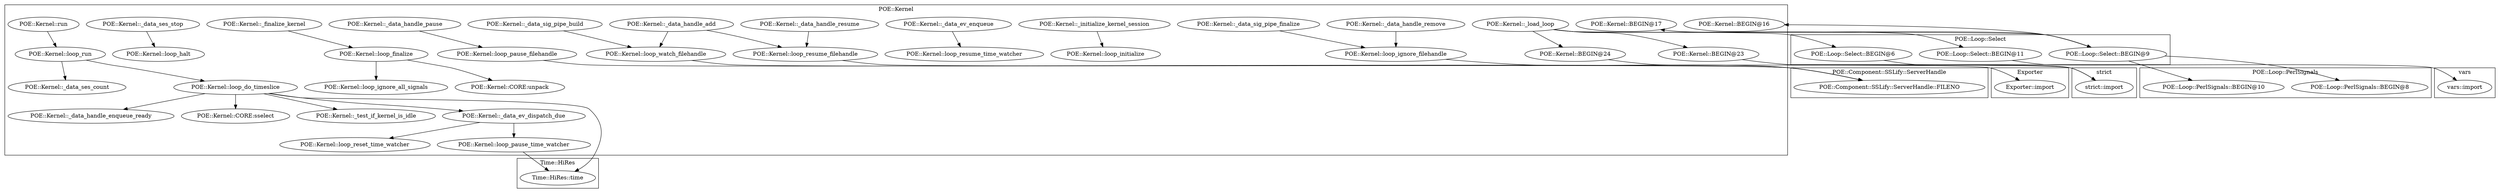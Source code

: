 digraph {
graph [overlap=false]
subgraph cluster_vars {
	label="vars";
	"vars::import";
}
subgraph cluster_POE_Kernel {
	label="POE::Kernel";
	"POE::Kernel::_test_if_kernel_is_idle";
	"POE::Kernel::loop_run";
	"POE::Kernel::_load_loop";
	"POE::Kernel::loop_ignore_filehandle";
	"POE::Kernel::loop_reset_time_watcher";
	"POE::Kernel::_finalize_kernel";
	"POE::Kernel::loop_ignore_all_signals";
	"POE::Kernel::_initialize_kernel_session";
	"POE::Kernel::_data_ev_dispatch_due";
	"POE::Kernel::_data_ev_enqueue";
	"POE::Kernel::_data_handle_remove";
	"POE::Kernel::loop_pause_filehandle";
	"POE::Kernel::BEGIN@16";
	"POE::Kernel::_data_ses_count";
	"POE::Kernel::loop_initialize";
	"POE::Kernel::_data_handle_add";
	"POE::Kernel::loop_watch_filehandle";
	"POE::Kernel::_data_handle_pause";
	"POE::Kernel::BEGIN@17";
	"POE::Kernel::loop_resume_time_watcher";
	"POE::Kernel::loop_pause_time_watcher";
	"POE::Kernel::_data_ses_stop";
	"POE::Kernel::BEGIN@24";
	"POE::Kernel::loop_halt";
	"POE::Kernel::_data_handle_resume";
	"POE::Kernel::_data_handle_enqueue_ready";
	"POE::Kernel::_data_sig_pipe_build";
	"POE::Kernel::_data_sig_pipe_finalize";
	"POE::Kernel::run";
	"POE::Kernel::CORE:unpack";
	"POE::Kernel::loop_finalize";
	"POE::Kernel::loop_resume_filehandle";
	"POE::Kernel::loop_do_timeslice";
	"POE::Kernel::CORE:sselect";
	"POE::Kernel::BEGIN@23";
}
subgraph cluster_POE_Loop_PerlSignals {
	label="POE::Loop::PerlSignals";
	"POE::Loop::PerlSignals::BEGIN@8";
	"POE::Loop::PerlSignals::BEGIN@10";
}
subgraph cluster_Time_HiRes {
	label="Time::HiRes";
	"Time::HiRes::time";
}
subgraph cluster_strict {
	label="strict";
	"strict::import";
}
subgraph cluster_POE_Component_SSLify_ServerHandle {
	label="POE::Component::SSLify::ServerHandle";
	"POE::Component::SSLify::ServerHandle::FILENO";
}
subgraph cluster_POE_Loop_Select {
	label="POE::Loop::Select";
	"POE::Loop::Select::BEGIN@6";
	"POE::Loop::Select::BEGIN@9";
	"POE::Loop::Select::BEGIN@11";
}
subgraph cluster_Exporter {
	label="Exporter";
	"Exporter::import";
}
"POE::Kernel::_load_loop" -> "POE::Loop::Select::BEGIN@11";
"POE::Kernel::loop_do_timeslice" -> "POE::Kernel::_data_handle_enqueue_ready";
"POE::Kernel::loop_run" -> "POE::Kernel::_data_ses_count";
"POE::Kernel::loop_pause_time_watcher" -> "Time::HiRes::time";
"POE::Kernel::loop_do_timeslice" -> "Time::HiRes::time";
"POE::Loop::Select::BEGIN@11" -> "vars::import";
"POE::Kernel::_data_ev_dispatch_due" -> "POE::Kernel::loop_reset_time_watcher";
"POE::Kernel::loop_pause_filehandle" -> "POE::Component::SSLify::ServerHandle::FILENO";
"POE::Kernel::loop_watch_filehandle" -> "POE::Component::SSLify::ServerHandle::FILENO";
"POE::Kernel::loop_resume_filehandle" -> "POE::Component::SSLify::ServerHandle::FILENO";
"POE::Kernel::loop_ignore_filehandle" -> "POE::Component::SSLify::ServerHandle::FILENO";
"POE::Kernel::_data_ses_stop" -> "POE::Kernel::loop_halt";
"POE::Kernel::BEGIN@24" -> "Exporter::import";
"POE::Kernel::_data_ev_dispatch_due" -> "POE::Kernel::loop_pause_time_watcher";
"POE::Kernel::_data_ev_enqueue" -> "POE::Kernel::loop_resume_time_watcher";
"POE::Kernel::_load_loop" -> "POE::Kernel::BEGIN@23";
"POE::Kernel::loop_do_timeslice" -> "POE::Kernel::CORE:sselect";
"POE::Kernel::loop_run" -> "POE::Kernel::loop_do_timeslice";
"POE::Kernel::_data_handle_pause" -> "POE::Kernel::loop_pause_filehandle";
"POE::Loop::Select::BEGIN@9" -> "POE::Kernel::BEGIN@16";
"POE::Kernel::loop_do_timeslice" -> "POE::Kernel::_data_ev_dispatch_due";
"POE::Kernel::_data_handle_remove" -> "POE::Kernel::loop_ignore_filehandle";
"POE::Kernel::_data_sig_pipe_finalize" -> "POE::Kernel::loop_ignore_filehandle";
"POE::Kernel::loop_do_timeslice" -> "POE::Kernel::_test_if_kernel_is_idle";
"POE::Loop::Select::BEGIN@9" -> "POE::Kernel::BEGIN@17";
"POE::Kernel::_data_handle_add" -> "POE::Kernel::loop_watch_filehandle";
"POE::Kernel::_data_sig_pipe_build" -> "POE::Kernel::loop_watch_filehandle";
"POE::Kernel::_initialize_kernel_session" -> "POE::Kernel::loop_initialize";
"POE::Loop::Select::BEGIN@9" -> "POE::Loop::PerlSignals::BEGIN@8";
"POE::Kernel::_load_loop" -> "POE::Kernel::BEGIN@24";
"POE::Kernel::_finalize_kernel" -> "POE::Kernel::loop_finalize";
"POE::Kernel::loop_finalize" -> "POE::Kernel::loop_ignore_all_signals";
"POE::Kernel::_load_loop" -> "POE::Loop::Select::BEGIN@6";
"POE::Loop::Select::BEGIN@9" -> "POE::Loop::PerlSignals::BEGIN@10";
"POE::Kernel::BEGIN@23" -> "strict::import";
"POE::Loop::Select::BEGIN@6" -> "strict::import";
"POE::Kernel::_data_handle_resume" -> "POE::Kernel::loop_resume_filehandle";
"POE::Kernel::_data_handle_add" -> "POE::Kernel::loop_resume_filehandle";
"POE::Kernel::loop_finalize" -> "POE::Kernel::CORE:unpack";
"POE::Kernel::_load_loop" -> "POE::Loop::Select::BEGIN@9";
"POE::Kernel::run" -> "POE::Kernel::loop_run";
}

